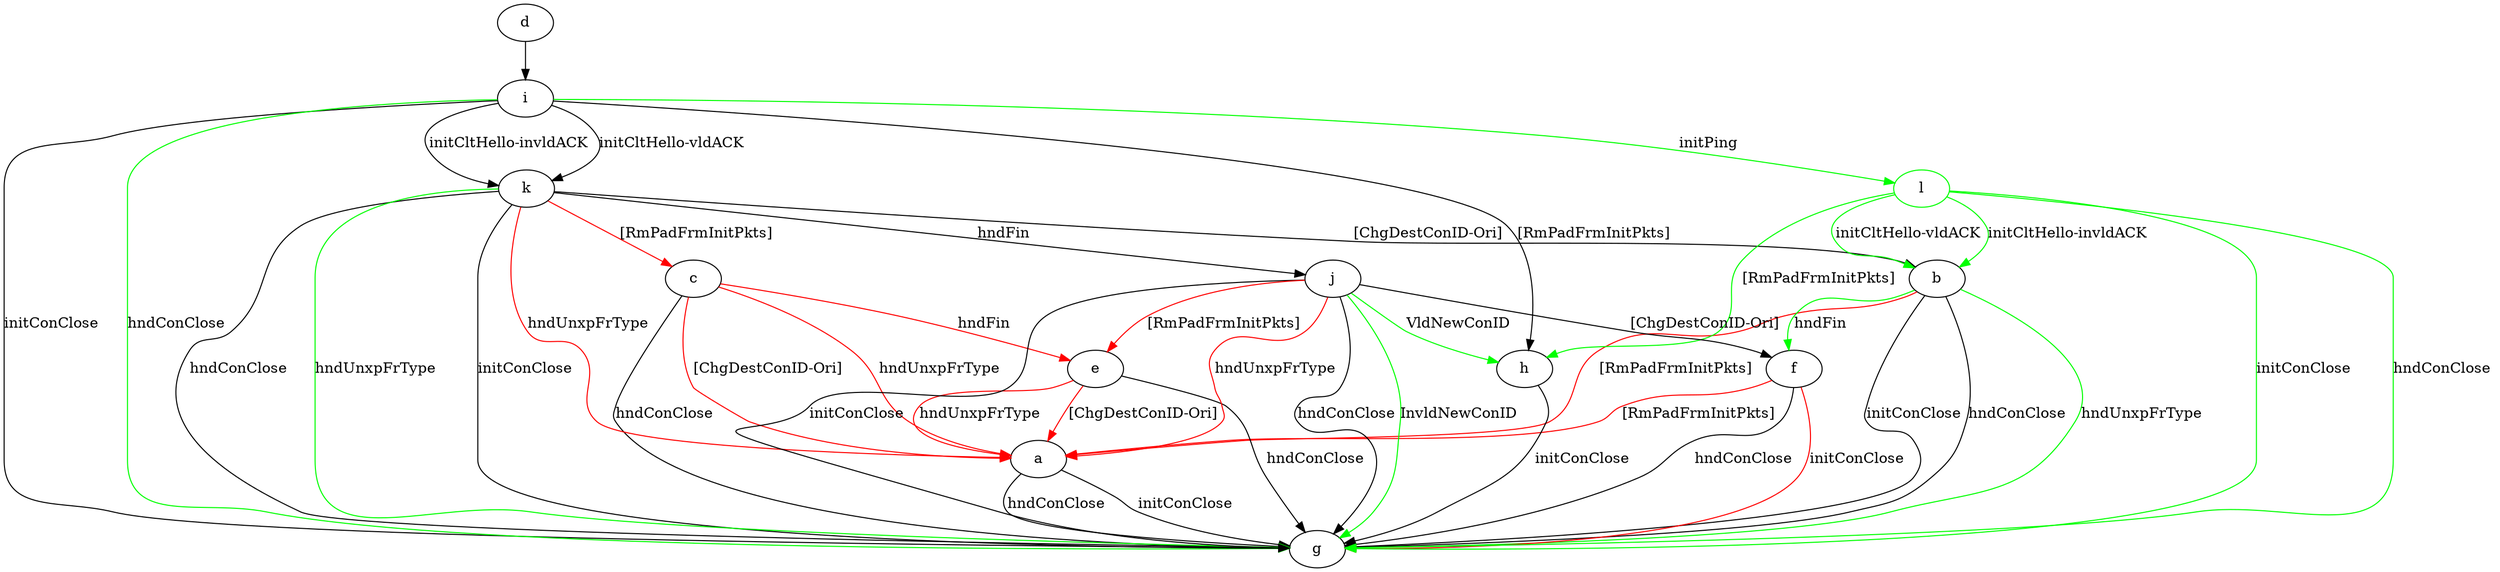 digraph "" {
	a -> g	[key=0,
		label="initConClose "];
	a -> g	[key=1,
		label="hndConClose "];
	b -> a	[key=0,
		color=red,
		label="[RmPadFrmInitPkts] "];
	b -> f	[key=0,
		color=green,
		label="hndFin "];
	b -> g	[key=0,
		label="initConClose "];
	b -> g	[key=1,
		label="hndConClose "];
	b -> g	[key=2,
		color=green,
		label="hndUnxpFrType "];
	c -> a	[key=0,
		color=red,
		label="hndUnxpFrType "];
	c -> a	[key=1,
		color=red,
		label="[ChgDestConID-Ori] "];
	c -> e	[key=0,
		color=red,
		label="hndFin "];
	c -> g	[key=0,
		label="hndConClose "];
	d -> i	[key=0];
	e -> a	[key=0,
		color=red,
		label="hndUnxpFrType "];
	e -> a	[key=1,
		color=red,
		label="[ChgDestConID-Ori] "];
	e -> g	[key=0,
		label="hndConClose "];
	f -> a	[key=0,
		color=red,
		label="[RmPadFrmInitPkts] "];
	f -> g	[key=0,
		label="hndConClose "];
	f -> g	[key=1,
		color=red,
		label="initConClose "];
	h -> g	[key=0,
		label="initConClose "];
	i -> g	[key=0,
		label="initConClose "];
	i -> g	[key=1,
		color=green,
		label="hndConClose "];
	i -> h	[key=0,
		label="[RmPadFrmInitPkts] "];
	i -> k	[key=0,
		label="initCltHello-vldACK "];
	i -> k	[key=1,
		label="initCltHello-invldACK "];
	l	[color=green];
	i -> l	[key=0,
		color=green,
		label="initPing "];
	j -> a	[key=0,
		color=red,
		label="hndUnxpFrType "];
	j -> e	[key=0,
		color=red,
		label="[RmPadFrmInitPkts] "];
	j -> f	[key=0,
		label="[ChgDestConID-Ori] "];
	j -> g	[key=0,
		label="initConClose "];
	j -> g	[key=1,
		label="hndConClose "];
	j -> g	[key=2,
		color=green,
		label="InvldNewConID "];
	j -> h	[key=0,
		color=green,
		label="VldNewConID "];
	k -> a	[key=0,
		color=red,
		label="hndUnxpFrType "];
	k -> b	[key=0,
		label="[ChgDestConID-Ori] "];
	k -> c	[key=0,
		color=red,
		label="[RmPadFrmInitPkts] "];
	k -> g	[key=0,
		label="initConClose "];
	k -> g	[key=1,
		label="hndConClose "];
	k -> g	[key=2,
		color=green,
		label="hndUnxpFrType "];
	k -> j	[key=0,
		label="hndFin "];
	l -> b	[key=0,
		color=green,
		label="initCltHello-vldACK "];
	l -> b	[key=1,
		color=green,
		label="initCltHello-invldACK "];
	l -> g	[key=0,
		color=green,
		label="initConClose "];
	l -> g	[key=1,
		color=green,
		label="hndConClose "];
	l -> h	[key=0,
		color=green,
		label="[RmPadFrmInitPkts] "];
}
